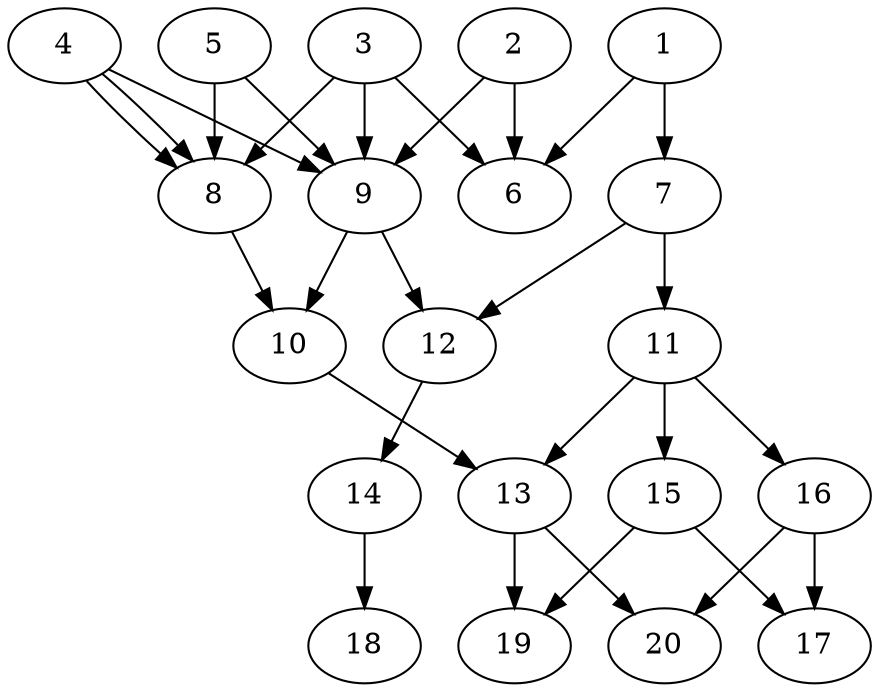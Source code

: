 // DAG automatically generated by daggen at Tue Jul 23 14:27:02 2019
// ./daggen --dot -n 20 --ccr 0.5 --fat 0.5 --regular 0.5 --density 0.7 --mindata 5242880 --maxdata 52428800 
digraph G {
  1 [size="82122752", alpha="0.06", expect_size="41061376"] 
  1 -> 6 [size ="41061376"]
  1 -> 7 [size ="41061376"]
  2 [size="19666944", alpha="0.01", expect_size="9833472"] 
  2 -> 6 [size ="9833472"]
  2 -> 9 [size ="9833472"]
  3 [size="79548416", alpha="0.11", expect_size="39774208"] 
  3 -> 6 [size ="39774208"]
  3 -> 8 [size ="39774208"]
  3 -> 9 [size ="39774208"]
  4 [size="100720640", alpha="0.07", expect_size="50360320"] 
  4 -> 8 [size ="50360320"]
  4 -> 8 [size ="50360320"]
  4 -> 9 [size ="50360320"]
  5 [size="48244736", alpha="0.13", expect_size="24122368"] 
  5 -> 8 [size ="24122368"]
  5 -> 9 [size ="24122368"]
  6 [size="68251648", alpha="0.03", expect_size="34125824"] 
  7 [size="36704256", alpha="0.11", expect_size="18352128"] 
  7 -> 11 [size ="18352128"]
  7 -> 12 [size ="18352128"]
  8 [size="89235456", alpha="0.16", expect_size="44617728"] 
  8 -> 10 [size ="44617728"]
  9 [size="51224576", alpha="0.13", expect_size="25612288"] 
  9 -> 10 [size ="25612288"]
  9 -> 12 [size ="25612288"]
  10 [size="100304896", alpha="0.05", expect_size="50152448"] 
  10 -> 13 [size ="50152448"]
  11 [size="85258240", alpha="0.05", expect_size="42629120"] 
  11 -> 13 [size ="42629120"]
  11 -> 15 [size ="42629120"]
  11 -> 16 [size ="42629120"]
  12 [size="20998144", alpha="0.04", expect_size="10499072"] 
  12 -> 14 [size ="10499072"]
  13 [size="25692160", alpha="0.07", expect_size="12846080"] 
  13 -> 19 [size ="12846080"]
  13 -> 20 [size ="12846080"]
  14 [size="79323136", alpha="0.15", expect_size="39661568"] 
  14 -> 18 [size ="39661568"]
  15 [size="18450432", alpha="0.19", expect_size="9225216"] 
  15 -> 17 [size ="9225216"]
  15 -> 19 [size ="9225216"]
  16 [size="82067456", alpha="0.16", expect_size="41033728"] 
  16 -> 17 [size ="41033728"]
  16 -> 20 [size ="41033728"]
  17 [size="98314240", alpha="0.06", expect_size="49157120"] 
  18 [size="56066048", alpha="0.03", expect_size="28033024"] 
  19 [size="38428672", alpha="0.13", expect_size="19214336"] 
  20 [size="100161536", alpha="0.12", expect_size="50080768"] 
}
